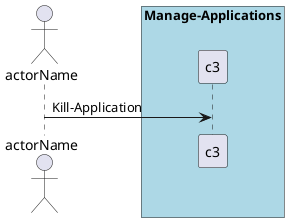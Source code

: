 @startuml
Actor "actorName" as A

box "Manage-Applications" #lightblue
participant "c3" as S
A -> S : Kill-Application
end box

@enduml
